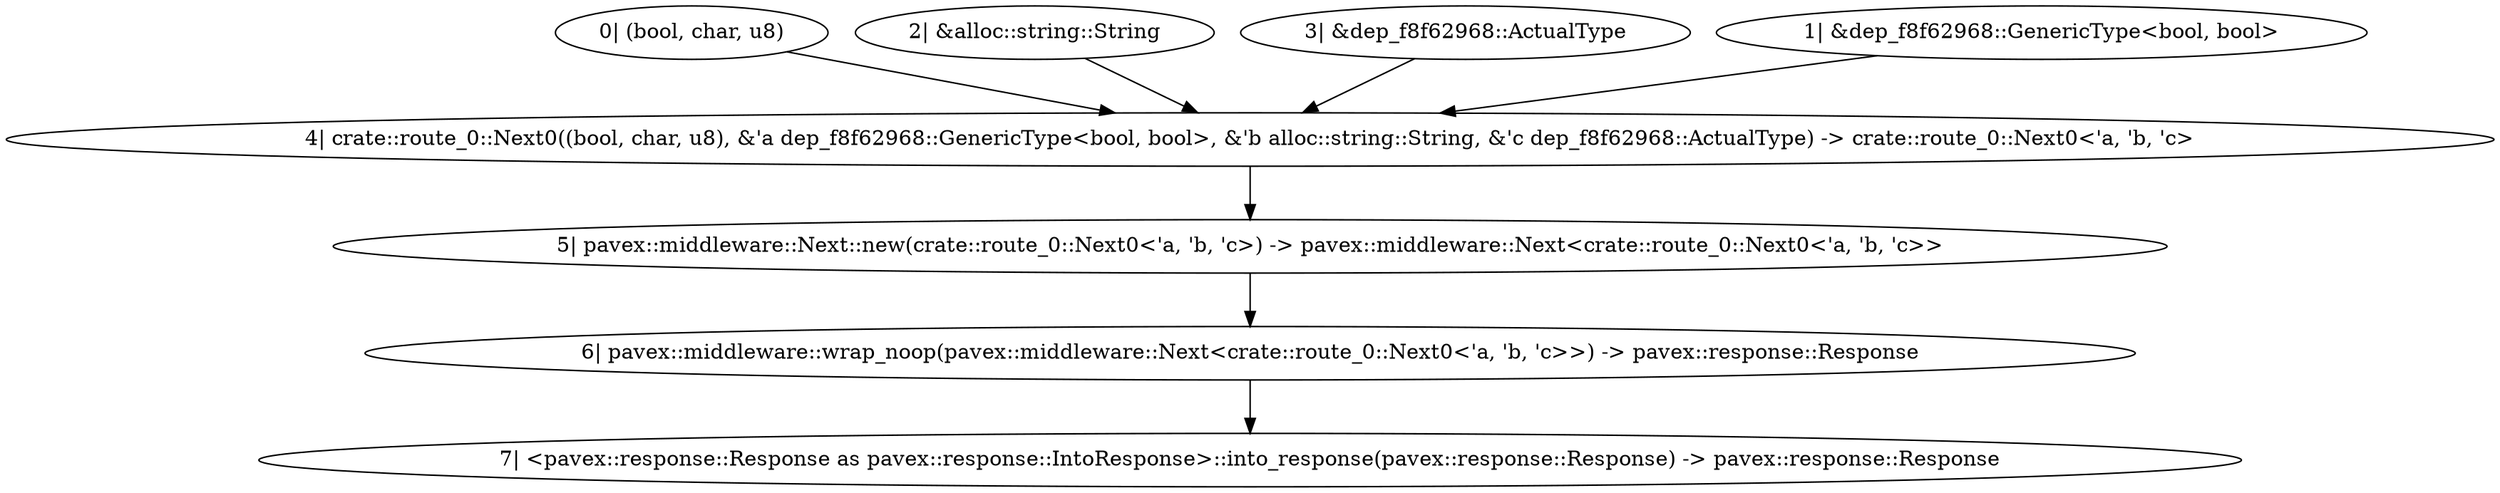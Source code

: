digraph "GET /home - 0" {
    0 [ label = "6| pavex::middleware::wrap_noop(pavex::middleware::Next<crate::route_0::Next0<'a, 'b, 'c>>) -> pavex::response::Response"]
    1 [ label = "5| pavex::middleware::Next::new(crate::route_0::Next0<'a, 'b, 'c>) -> pavex::middleware::Next<crate::route_0::Next0<'a, 'b, 'c>>"]
    2 [ label = "4| crate::route_0::Next0((bool, char, u8), &'a dep_f8f62968::GenericType<bool, bool>, &'b alloc::string::String, &'c dep_f8f62968::ActualType) -> crate::route_0::Next0<'a, 'b, 'c>"]
    3 [ label = "0| (bool, char, u8)"]
    4 [ label = "2| &alloc::string::String"]
    5 [ label = "3| &dep_f8f62968::ActualType"]
    7 [ label = "7| <pavex::response::Response as pavex::response::IntoResponse>::into_response(pavex::response::Response) -> pavex::response::Response"]
    8 [ label = "1| &dep_f8f62968::GenericType<bool, bool>"]
    1 -> 0 [ ]
    2 -> 1 [ ]
    5 -> 2 [ ]
    4 -> 2 [ ]
    3 -> 2 [ ]
    0 -> 7 [ ]
    8 -> 2 [ ]
}

digraph "GET /home - 1" {
    0 [ label = "6| app_f8f62968::handler_with_input_tuple((bool, char, u8), &dep_f8f62968::ActualType, &dep_f8f62968::GenericType<bool, bool>, &dep_f8f62968::DoubleLifetimeType<'a, 'a>, app_f8f62968::MixedGenerics<'a, alloc::string::String>) -> pavex::response::Response"]
    1 [ label = "4| (bool, char, u8)"]
    2 [ label = "5| &dep_f8f62968::GenericType<bool, bool>"]
    3 [ label = "0| &alloc::string::String"]
    4 [ label = "3| dep_f8f62968::DoubleLifetimeType::<a, a>::new(&''a dep_f8f62968::ActualType, &''b alloc::string::String) -> dep_f8f62968::DoubleLifetimeType<'a, 'b>"]
    5 [ label = "1| app_f8f62968::mixed_generics(&''a alloc::string::String) -> app_f8f62968::MixedGenerics<'a, alloc::string::String>"]
    7 [ label = "7| <pavex::response::Response as pavex::response::IntoResponse>::into_response(pavex::response::Response) -> pavex::response::Response"]
    8 [ label = "2| &dep_f8f62968::ActualType"]
    5 -> 0 [ ]
    4 -> 0 [ label = "&"]
    2 -> 0 [ ]
    3 -> 4 [ ]
    3 -> 5 [ ]
    1 -> 0 [ ]
    0 -> 7 [ ]
    8 -> 0 [ ]
    8 -> 4 [ ]
}

digraph "* /home - 0" {
    0 [ label = "3| pavex::middleware::wrap_noop(pavex::middleware::Next<crate::route_1::Next0<'a>>) -> pavex::response::Response"]
    1 [ label = "2| pavex::middleware::Next::new(crate::route_1::Next0<'a>) -> pavex::middleware::Next<crate::route_1::Next0<'a>>"]
    2 [ label = "1| crate::route_1::Next0(&'a pavex::router::AllowedMethods) -> crate::route_1::Next0<'a>"]
    4 [ label = "4| <pavex::response::Response as pavex::response::IntoResponse>::into_response(pavex::response::Response) -> pavex::response::Response"]
    5 [ label = "0| &pavex::router::AllowedMethods"]
    1 -> 0 [ ]
    2 -> 1 [ ]
    0 -> 4 [ ]
    5 -> 2 [ ]
}

digraph "* /home - 1" {
    0 [ label = "1| pavex::router::default_fallback(&pavex::router::AllowedMethods) -> pavex::response::Response"]
    2 [ label = "2| <pavex::response::Response as pavex::response::IntoResponse>::into_response(pavex::response::Response) -> pavex::response::Response"]
    3 [ label = "0| &pavex::router::AllowedMethods"]
    0 -> 2 [ ]
    3 -> 0 [ ]
}

digraph app_state {
    0 [ label = "4| crate::ApplicationState((bool, char, u8), alloc::string::String, dep_f8f62968::ActualType, dep_f8f62968::GenericType<bool, bool>) -> crate::ApplicationState"]
    1 [ label = "3| app_f8f62968::constructor_with_output_tuple() -> (bool, char, u8)"]
    2 [ label = "2| alloc::string::String"]
    3 [ label = "1| dep_f8f62968::ActualType::new() -> dep_f8f62968::ActualType"]
    4 [ label = "0| dep_f8f62968::GenericType::<std::primitive::bool, std::primitive::bool>::new() -> dep_f8f62968::GenericType<bool, bool>"]
    4 -> 0 [ ]
    3 -> 0 [ ]
    2 -> 0 [ ]
    1 -> 0 [ ]
}
